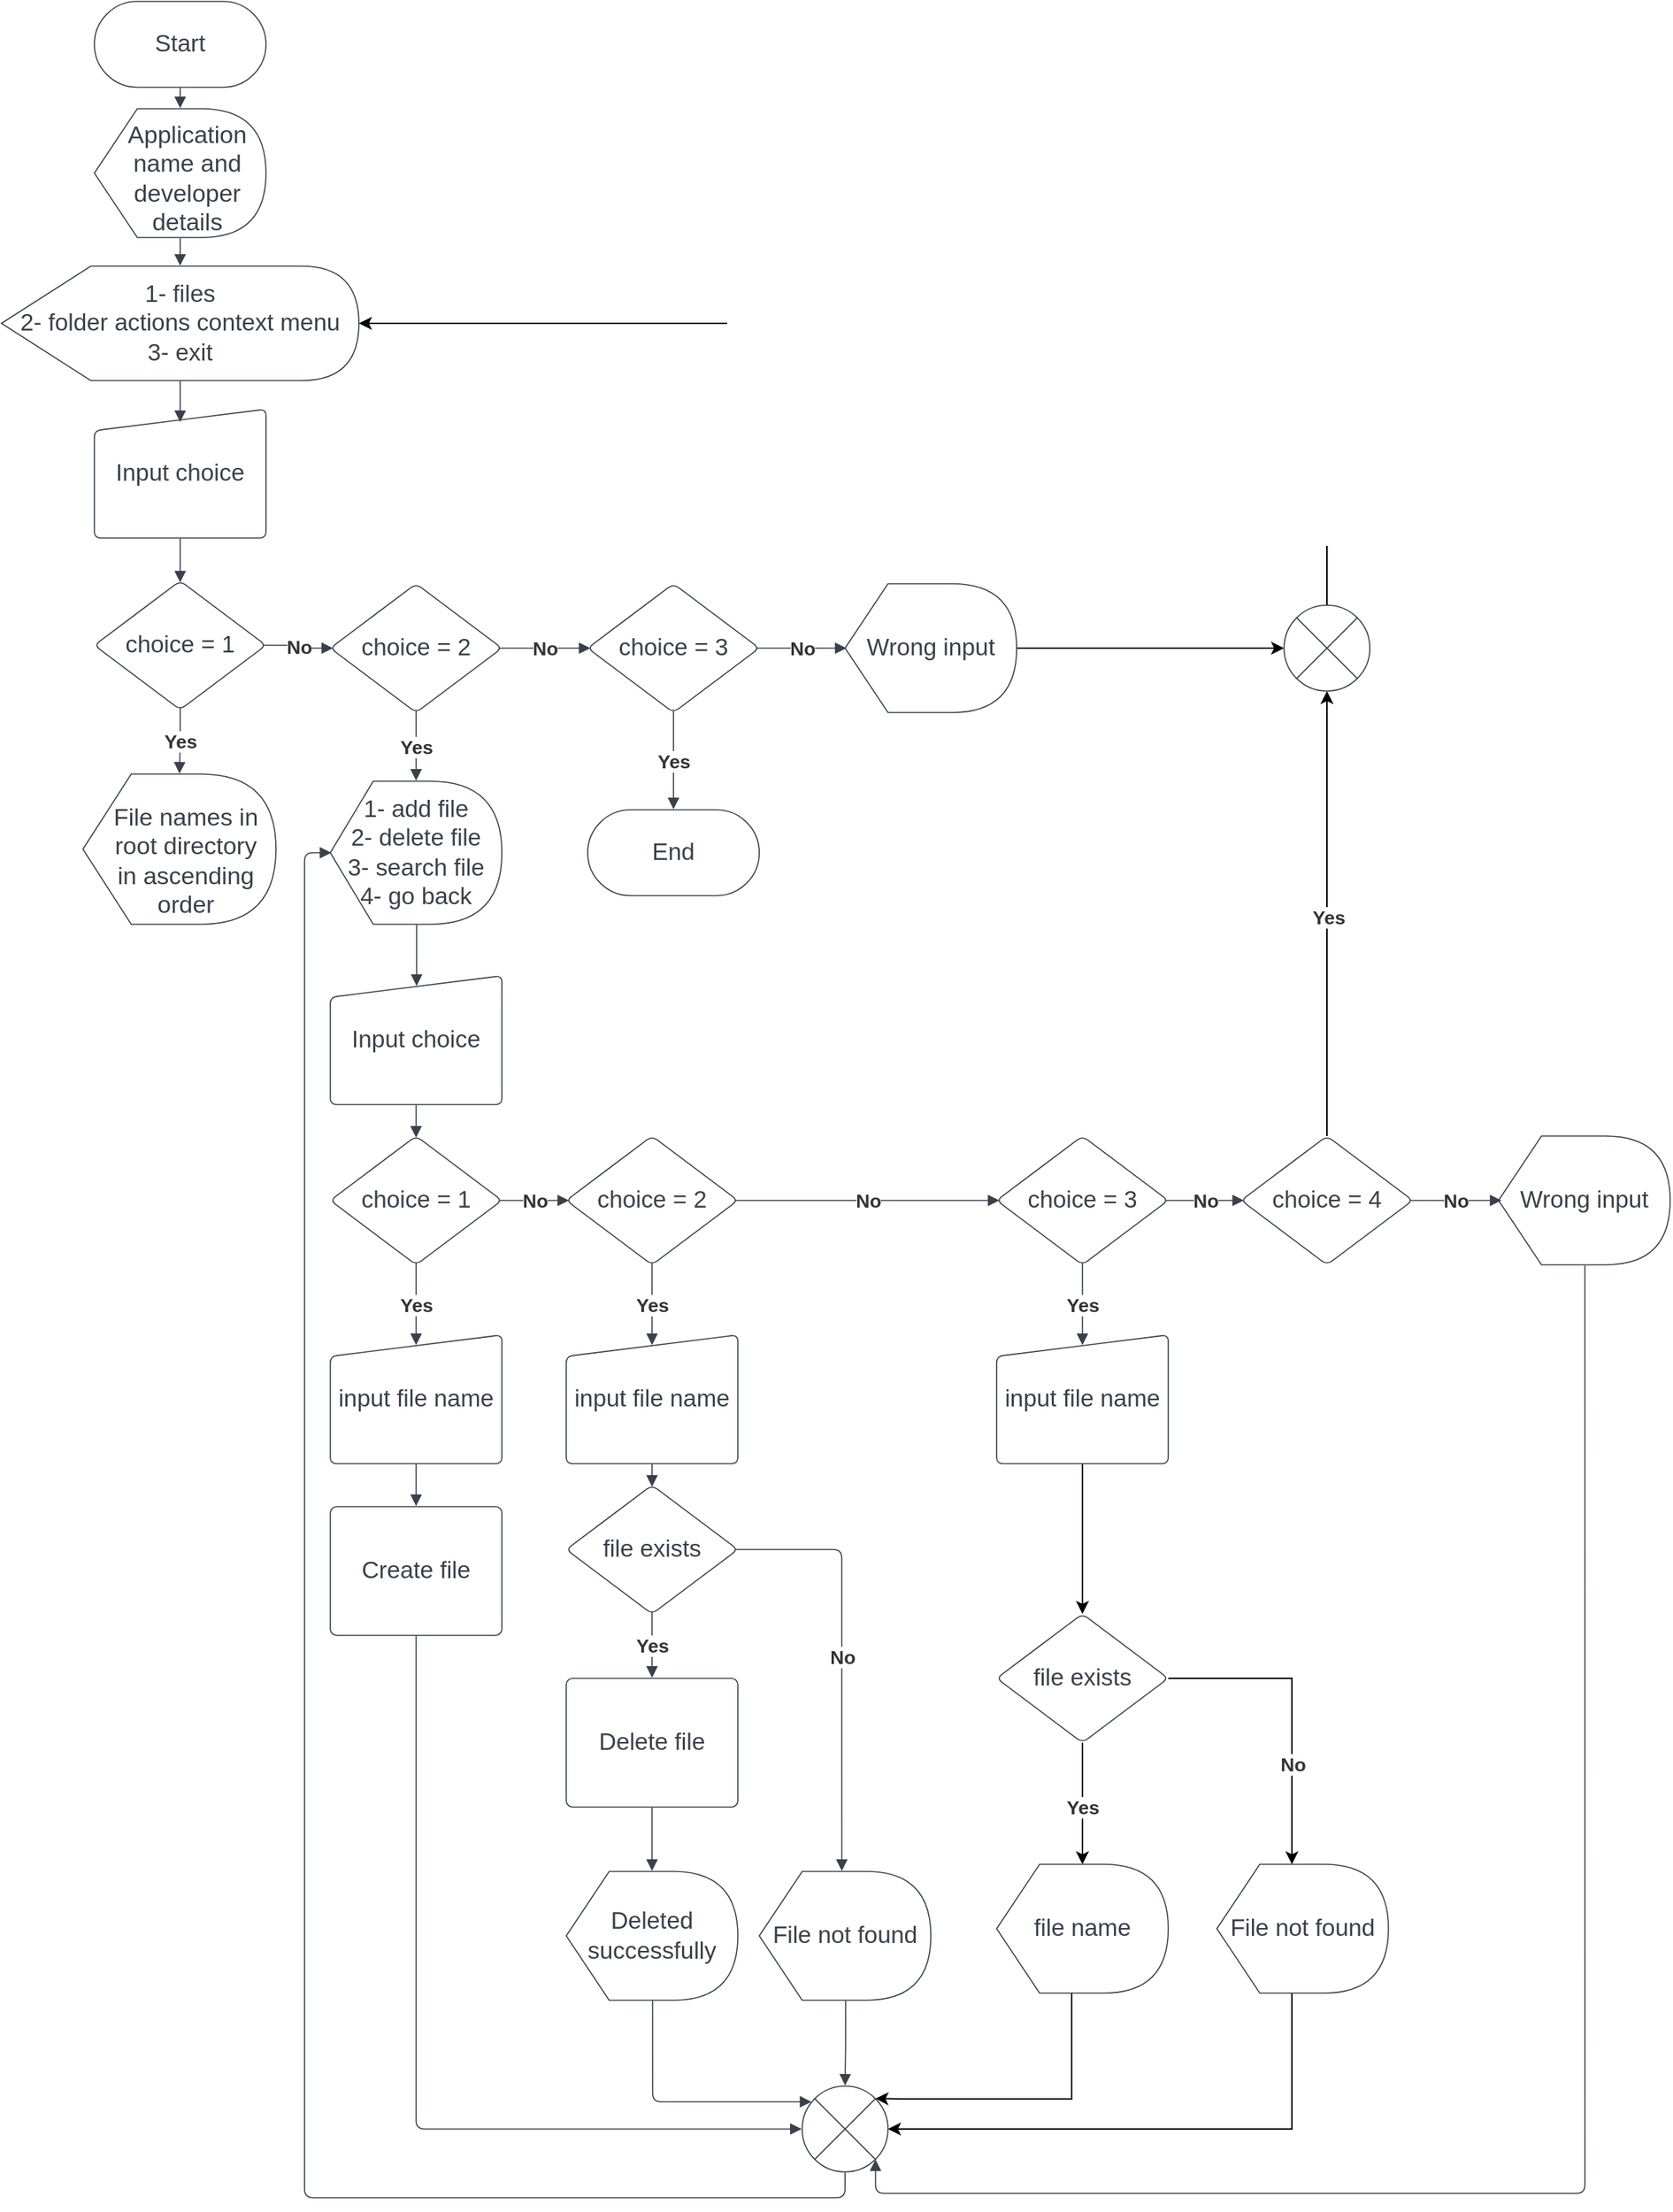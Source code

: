 <mxfile version="20.2.8" type="device"><diagram id="a5J6G2hDQhEWeeFcLQae" name="Page-1"><mxGraphModel dx="2850" dy="1565" grid="1" gridSize="10" guides="1" tooltips="1" connect="1" arrows="1" fold="1" page="1" pageScale="1" pageWidth="850" pageHeight="1100" math="0" shadow="0"><root><mxCell id="0"/><mxCell id="1" parent="0"/><UserObject label="Start" lucidchartObjectId="Ur9~xqKadZyn" id="9kO8aAVppZPVRUXA3Iu1-1"><mxCell style="html=1;overflow=block;blockSpacing=1;whiteSpace=wrap;rounded=1;arcSize=50;fontSize=16.7;fontColor=#3a414a;spacing=3.8;strokeColor=#3a414a;strokeOpacity=100;strokeWidth=0.8;" vertex="1" parent="1"><mxGeometry x="325" y="80" width="120" height="60" as="geometry"/></mxCell></UserObject><UserObject label="1- files&lt;br&gt;2- folder actions context menu&lt;br&gt;3- exit" lucidchartObjectId="us9~HDsR~Vy_" id="9kO8aAVppZPVRUXA3Iu1-2"><mxCell style="html=1;overflow=block;blockSpacing=1;whiteSpace=wrap;shape=display;fontSize=16.7;fontColor=#3a414a;spacing=3.8;strokeColor=#3a414a;strokeOpacity=100;rounded=1;absoluteArcSize=1;arcSize=9;strokeWidth=0.8;" vertex="1" parent="1"><mxGeometry x="260" y="265" width="250" height="80" as="geometry"/></mxCell></UserObject><UserObject label="Input choice" lucidchartObjectId="Ts9~PTE~uanZ" id="9kO8aAVppZPVRUXA3Iu1-3"><mxCell style="html=1;overflow=block;blockSpacing=1;whiteSpace=wrap;shape=manualInput;size=15;fontSize=16.7;fontColor=#3a414a;spacing=3.8;strokeColor=#3a414a;strokeOpacity=100;rounded=1;absoluteArcSize=1;arcSize=9;strokeWidth=0.8;" vertex="1" parent="1"><mxGeometry x="325" y="365" width="120" height="90" as="geometry"/></mxCell></UserObject><UserObject label="choice = 1" lucidchartObjectId="7s9~VBky.OSs" id="9kO8aAVppZPVRUXA3Iu1-4"><mxCell style="html=1;overflow=block;blockSpacing=1;whiteSpace=wrap;rhombus;fontSize=16.7;fontColor=#3a414a;spacing=3.8;strokeColor=#3a414a;strokeOpacity=100;rounded=1;absoluteArcSize=1;arcSize=9;strokeWidth=0.8;" vertex="1" parent="1"><mxGeometry x="325" y="485" width="120" height="90" as="geometry"/></mxCell></UserObject><UserObject label="choice = 2" lucidchartObjectId="Rt9~cNPkWchL" id="9kO8aAVppZPVRUXA3Iu1-5"><mxCell style="html=1;overflow=block;blockSpacing=1;whiteSpace=wrap;rhombus;fontSize=16.7;fontColor=#3a414a;spacing=3.8;strokeColor=#3a414a;strokeOpacity=100;rounded=1;absoluteArcSize=1;arcSize=9;strokeWidth=0.8;" vertex="1" parent="1"><mxGeometry x="490" y="487" width="120" height="90" as="geometry"/></mxCell></UserObject><UserObject label="choice = 2" lucidchartObjectId="St9~d6a16lSp" id="9kO8aAVppZPVRUXA3Iu1-6"><mxCell style="html=1;overflow=block;blockSpacing=1;whiteSpace=wrap;rhombus;fontSize=16.7;fontColor=#3a414a;spacing=3.8;strokeColor=#3a414a;strokeOpacity=100;rounded=1;absoluteArcSize=1;arcSize=9;strokeWidth=0.8;" vertex="1" parent="1"><mxGeometry x="655" y="873" width="120" height="90" as="geometry"/></mxCell></UserObject><UserObject label="choice = 3" lucidchartObjectId="St9~FiVoisHw" id="9kO8aAVppZPVRUXA3Iu1-7"><mxCell style="html=1;overflow=block;blockSpacing=1;whiteSpace=wrap;rhombus;fontSize=16.7;fontColor=#3a414a;spacing=3.8;strokeColor=#3a414a;strokeOpacity=100;rounded=1;absoluteArcSize=1;arcSize=9;strokeWidth=0.8;" vertex="1" parent="1"><mxGeometry x="956" y="873" width="120" height="90" as="geometry"/></mxCell></UserObject><UserObject label="choice = 1" lucidchartObjectId="Wt9~9iCeoFSg" id="9kO8aAVppZPVRUXA3Iu1-8"><mxCell style="html=1;overflow=block;blockSpacing=1;whiteSpace=wrap;rhombus;fontSize=16.7;fontColor=#3a414a;spacing=3.8;strokeColor=#3a414a;strokeOpacity=100;rounded=1;absoluteArcSize=1;arcSize=9;strokeWidth=0.8;" vertex="1" parent="1"><mxGeometry x="490" y="873" width="120" height="90" as="geometry"/></mxCell></UserObject><UserObject label="choice = 3" lucidchartObjectId="Wt9~MEUUmeup" id="9kO8aAVppZPVRUXA3Iu1-9"><mxCell style="html=1;overflow=block;blockSpacing=1;whiteSpace=wrap;rhombus;fontSize=16.7;fontColor=#3a414a;spacing=3.8;strokeColor=#3a414a;strokeOpacity=100;rounded=1;absoluteArcSize=1;arcSize=9;strokeWidth=0.8;" vertex="1" parent="1"><mxGeometry x="670" y="487" width="120" height="90" as="geometry"/></mxCell></UserObject><UserObject label="Create file" lucidchartObjectId="_y9~ZetFfyvM" id="9kO8aAVppZPVRUXA3Iu1-12"><mxCell style="html=1;overflow=block;blockSpacing=1;whiteSpace=wrap;fontSize=16.7;fontColor=#3a414a;spacing=9;strokeColor=#3a414a;strokeOpacity=100;rounded=1;absoluteArcSize=1;arcSize=9;strokeWidth=0.8;" vertex="1" parent="1"><mxGeometry x="490" y="1132" width="120" height="90" as="geometry"/></mxCell></UserObject><UserObject label="input file name" lucidchartObjectId="rz9~dJRhTxCL" id="9kO8aAVppZPVRUXA3Iu1-13"><mxCell style="html=1;overflow=block;blockSpacing=1;whiteSpace=wrap;shape=manualInput;size=15;fontSize=16.7;fontColor=#3a414a;spacing=3.8;strokeColor=#3a414a;strokeOpacity=100;rounded=1;absoluteArcSize=1;arcSize=9;strokeWidth=0.8;" vertex="1" parent="1"><mxGeometry x="490" y="1012" width="120" height="90" as="geometry"/></mxCell></UserObject><UserObject label="Delete file" lucidchartObjectId="Aj-~40WwUQQ-" id="9kO8aAVppZPVRUXA3Iu1-14"><mxCell style="html=1;overflow=block;blockSpacing=1;whiteSpace=wrap;fontSize=16.7;fontColor=#3a414a;spacing=9;strokeColor=#3a414a;strokeOpacity=100;rounded=1;absoluteArcSize=1;arcSize=9;strokeWidth=0.8;" vertex="1" parent="1"><mxGeometry x="655" y="1252" width="120" height="90" as="geometry"/></mxCell></UserObject><UserObject label="input file name" lucidchartObjectId="Aj-~7GgA0vYK" id="9kO8aAVppZPVRUXA3Iu1-15"><mxCell style="html=1;overflow=block;blockSpacing=1;whiteSpace=wrap;shape=manualInput;size=15;fontSize=16.7;fontColor=#3a414a;spacing=3.8;strokeColor=#3a414a;strokeOpacity=100;rounded=1;absoluteArcSize=1;arcSize=9;strokeWidth=0.8;" vertex="1" parent="1"><mxGeometry x="655" y="1012" width="120" height="90" as="geometry"/></mxCell></UserObject><UserObject label="file exists" lucidchartObjectId="Ij-~tsddqGzq" id="9kO8aAVppZPVRUXA3Iu1-16"><mxCell style="html=1;overflow=block;blockSpacing=1;whiteSpace=wrap;rhombus;fontSize=16.7;fontColor=#3a414a;spacing=3.8;strokeColor=#3a414a;strokeOpacity=100;rounded=1;absoluteArcSize=1;arcSize=9;strokeWidth=0.8;" vertex="1" parent="1"><mxGeometry x="655" y="1117" width="120" height="90" as="geometry"/></mxCell></UserObject><UserObject label="File not found" lucidchartObjectId="zm-~2x64jDxb" id="9kO8aAVppZPVRUXA3Iu1-17"><mxCell style="html=1;overflow=block;blockSpacing=1;whiteSpace=wrap;shape=display;fontSize=16.7;fontColor=#3a414a;spacing=3.8;strokeColor=#3a414a;strokeOpacity=100;rounded=1;absoluteArcSize=1;arcSize=9;strokeWidth=0.8;" vertex="1" parent="1"><mxGeometry x="790" y="1387" width="120" height="90" as="geometry"/></mxCell></UserObject><UserObject label="Deleted successfully" lucidchartObjectId="5m-~4E.yYsFm" id="9kO8aAVppZPVRUXA3Iu1-18"><mxCell style="html=1;overflow=block;blockSpacing=1;whiteSpace=wrap;shape=display;fontSize=16.7;fontColor=#3a414a;spacing=3.8;strokeColor=#3a414a;strokeOpacity=100;rounded=1;absoluteArcSize=1;arcSize=9;strokeWidth=0.8;" vertex="1" parent="1"><mxGeometry x="655" y="1387" width="120" height="90" as="geometry"/></mxCell></UserObject><UserObject label="" lucidchartObjectId="sn-~X1mgvMKv" id="9kO8aAVppZPVRUXA3Iu1-19"><mxCell style="html=1;jettySize=18;whiteSpace=wrap;fontSize=13.3;fontColor=#333333;fontStyle=1;strokeColor=#3a414a;strokeOpacity=100;strokeWidth=0.8;rounded=1;arcSize=12;edgeStyle=orthogonalEdgeStyle;startArrow=none;endArrow=block;endFill=1;exitX=0.5;exitY=0.988;exitPerimeter=0;entryX=0.5;entryY=-0.004;entryPerimeter=0;" edge="1" parent="1" source="9kO8aAVppZPVRUXA3Iu1-16" target="9kO8aAVppZPVRUXA3Iu1-14"><mxGeometry width="100" height="100" relative="1" as="geometry"><Array as="points"/></mxGeometry></mxCell></UserObject><mxCell id="9kO8aAVppZPVRUXA3Iu1-20" value="Yes" style="text;html=1;resizable=0;labelBackgroundColor=default;align=center;verticalAlign=middle;fontStyle=1;fontColor=#333333;fontSize=13.3;" vertex="1" parent="9kO8aAVppZPVRUXA3Iu1-19"><mxGeometry relative="1" as="geometry"/></mxCell><UserObject label="" lucidchartObjectId="un-~Ya09xGwM" id="9kO8aAVppZPVRUXA3Iu1-21"><mxCell style="html=1;jettySize=18;whiteSpace=wrap;fontSize=13.3;fontColor=#333333;fontStyle=1;strokeColor=#3a414a;strokeOpacity=100;strokeWidth=0.8;rounded=1;arcSize=12;edgeStyle=orthogonalEdgeStyle;startArrow=none;endArrow=block;endFill=1;exitX=0.984;exitY=0.5;exitPerimeter=0;entryX=0.481;entryY=-0.004;entryPerimeter=0;" edge="1" parent="1" source="9kO8aAVppZPVRUXA3Iu1-16" target="9kO8aAVppZPVRUXA3Iu1-17"><mxGeometry width="100" height="100" relative="1" as="geometry"><Array as="points"/></mxGeometry></mxCell></UserObject><mxCell id="9kO8aAVppZPVRUXA3Iu1-22" value="No" style="text;html=1;resizable=0;labelBackgroundColor=default;align=center;verticalAlign=middle;fontStyle=1;fontColor=#333333;fontSize=13.3;" vertex="1" parent="9kO8aAVppZPVRUXA3Iu1-21"><mxGeometry relative="1" as="geometry"/></mxCell><UserObject label="" lucidchartObjectId="An-~x.OGExLF" id="9kO8aAVppZPVRUXA3Iu1-23"><mxCell style="html=1;jettySize=18;whiteSpace=wrap;fontSize=13;strokeColor=#3a414a;strokeOpacity=100;strokeWidth=0.8;rounded=1;arcSize=12;edgeStyle=orthogonalEdgeStyle;startArrow=none;endArrow=block;endFill=1;exitX=0.5;exitY=1.004;exitPerimeter=0;entryX=0.5;entryY=-0.004;entryPerimeter=0;" edge="1" parent="1" source="9kO8aAVppZPVRUXA3Iu1-14" target="9kO8aAVppZPVRUXA3Iu1-18"><mxGeometry width="100" height="100" relative="1" as="geometry"><Array as="points"/></mxGeometry></mxCell></UserObject><UserObject label="" lucidchartObjectId="En-~Z14Mx7oq" id="9kO8aAVppZPVRUXA3Iu1-24"><mxCell style="html=1;jettySize=18;whiteSpace=wrap;fontSize=13;strokeColor=#3a414a;strokeOpacity=100;strokeWidth=0.8;rounded=1;arcSize=12;edgeStyle=orthogonalEdgeStyle;startArrow=none;endArrow=block;endFill=1;exitX=0.5;exitY=1.004;exitPerimeter=0;entryX=0.5;entryY=0.012;entryPerimeter=0;" edge="1" parent="1" source="9kO8aAVppZPVRUXA3Iu1-15" target="9kO8aAVppZPVRUXA3Iu1-16"><mxGeometry width="100" height="100" relative="1" as="geometry"><Array as="points"/></mxGeometry></mxCell></UserObject><UserObject label="" lucidchartObjectId="Gn-~qKAZ_KNW" id="9kO8aAVppZPVRUXA3Iu1-25"><mxCell style="html=1;jettySize=18;whiteSpace=wrap;fontSize=13.3;fontColor=#333333;fontStyle=1;strokeColor=#3a414a;strokeOpacity=100;strokeWidth=0.8;rounded=1;arcSize=12;edgeStyle=orthogonalEdgeStyle;startArrow=none;endArrow=block;endFill=1;exitX=0.5;exitY=0.988;exitPerimeter=0;entryX=0.5;entryY=0.079;entryPerimeter=0;" edge="1" parent="1" source="9kO8aAVppZPVRUXA3Iu1-6" target="9kO8aAVppZPVRUXA3Iu1-15"><mxGeometry width="100" height="100" relative="1" as="geometry"><Array as="points"/></mxGeometry></mxCell></UserObject><mxCell id="9kO8aAVppZPVRUXA3Iu1-26" value="Yes" style="text;html=1;resizable=0;labelBackgroundColor=default;align=center;verticalAlign=middle;fontStyle=1;fontColor=#333333;fontSize=13.3;" vertex="1" parent="9kO8aAVppZPVRUXA3Iu1-25"><mxGeometry relative="1" as="geometry"/></mxCell><UserObject label="" lucidchartObjectId="bo-~.z762uBl" id="9kO8aAVppZPVRUXA3Iu1-27"><mxCell style="html=1;jettySize=18;whiteSpace=wrap;fontSize=13;strokeColor=#3a414a;strokeOpacity=100;strokeWidth=0.8;rounded=1;arcSize=12;edgeStyle=orthogonalEdgeStyle;startArrow=none;endArrow=block;endFill=1;exitX=0.5;exitY=1.004;exitPerimeter=0;entryX=0.5;entryY=-0.004;entryPerimeter=0;" edge="1" parent="1" source="9kO8aAVppZPVRUXA3Iu1-13" target="9kO8aAVppZPVRUXA3Iu1-12"><mxGeometry width="100" height="100" relative="1" as="geometry"><Array as="points"/></mxGeometry></mxCell></UserObject><UserObject label="" lucidchartObjectId="ro-~gHEy5v.v" id="9kO8aAVppZPVRUXA3Iu1-28"><mxCell style="html=1;jettySize=18;whiteSpace=wrap;fontSize=13.3;fontColor=#333333;fontStyle=1;strokeColor=#3a414a;strokeOpacity=100;strokeWidth=0.8;rounded=1;arcSize=12;edgeStyle=orthogonalEdgeStyle;startArrow=none;endArrow=block;endFill=1;exitX=0.5;exitY=0.988;exitPerimeter=0;entryX=0.5;entryY=-0.003;entryPerimeter=0;" edge="1" parent="1" source="9kO8aAVppZPVRUXA3Iu1-4" target="9kO8aAVppZPVRUXA3Iu1-11"><mxGeometry width="100" height="100" relative="1" as="geometry"><Array as="points"/></mxGeometry></mxCell></UserObject><mxCell id="9kO8aAVppZPVRUXA3Iu1-29" value="Yes" style="text;html=1;resizable=0;labelBackgroundColor=default;align=center;verticalAlign=middle;fontStyle=1;fontColor=#333333;fontSize=13.3;" vertex="1" parent="9kO8aAVppZPVRUXA3Iu1-28"><mxGeometry relative="1" as="geometry"/></mxCell><UserObject label="" lucidchartObjectId="vo-~U1S6oFeL" id="9kO8aAVppZPVRUXA3Iu1-30"><mxCell style="html=1;jettySize=18;whiteSpace=wrap;fontSize=13.3;fontColor=#333333;fontStyle=1;strokeColor=#3a414a;strokeOpacity=100;strokeWidth=0.8;rounded=1;arcSize=12;edgeStyle=orthogonalEdgeStyle;startArrow=none;endArrow=block;endFill=1;exitX=0.984;exitY=0.5;exitPerimeter=0;entryX=0.016;entryY=0.5;entryPerimeter=0;" edge="1" parent="1" source="9kO8aAVppZPVRUXA3Iu1-4" target="9kO8aAVppZPVRUXA3Iu1-5"><mxGeometry width="100" height="100" relative="1" as="geometry"><Array as="points"/></mxGeometry></mxCell></UserObject><mxCell id="9kO8aAVppZPVRUXA3Iu1-31" value="No" style="text;html=1;resizable=0;labelBackgroundColor=default;align=center;verticalAlign=middle;fontStyle=1;fontColor=#333333;fontSize=13.3;" vertex="1" parent="9kO8aAVppZPVRUXA3Iu1-30"><mxGeometry relative="1" as="geometry"/></mxCell><UserObject label="1- add file&lt;br&gt;2- delete file&lt;br&gt;3- search file&lt;br&gt;4- go back" lucidchartObjectId="lnlaMU.MdlVS" id="9kO8aAVppZPVRUXA3Iu1-32"><mxCell style="html=1;overflow=block;blockSpacing=1;whiteSpace=wrap;shape=display;fontSize=16.7;fontColor=#3a414a;spacing=3.8;strokeColor=#3a414a;strokeOpacity=100;rounded=1;absoluteArcSize=1;arcSize=9;strokeWidth=0.8;" vertex="1" parent="1"><mxGeometry x="490" y="625" width="120" height="100" as="geometry"/></mxCell></UserObject><UserObject label="" lucidchartObjectId="OnlayNKNQvQ7" id="9kO8aAVppZPVRUXA3Iu1-33"><mxCell style="html=1;jettySize=18;whiteSpace=wrap;fontSize=13.3;fontColor=#333333;fontStyle=1;strokeColor=#3a414a;strokeOpacity=100;strokeWidth=0.8;rounded=1;arcSize=12;edgeStyle=orthogonalEdgeStyle;startArrow=none;endArrow=block;endFill=1;exitX=0.5;exitY=0.988;exitPerimeter=0;entryX=0.5;entryY=-0.004;entryPerimeter=0;" edge="1" parent="1" source="9kO8aAVppZPVRUXA3Iu1-5" target="9kO8aAVppZPVRUXA3Iu1-32"><mxGeometry width="100" height="100" relative="1" as="geometry"><Array as="points"/></mxGeometry></mxCell></UserObject><mxCell id="9kO8aAVppZPVRUXA3Iu1-34" value="Yes" style="text;html=1;resizable=0;labelBackgroundColor=default;align=center;verticalAlign=middle;fontStyle=1;fontColor=#333333;fontSize=13.3;" vertex="1" parent="9kO8aAVppZPVRUXA3Iu1-33"><mxGeometry relative="1" as="geometry"/></mxCell><UserObject label="Input choice" lucidchartObjectId="YnlaFu~OtKpQ" id="9kO8aAVppZPVRUXA3Iu1-35"><mxCell style="html=1;overflow=block;blockSpacing=1;whiteSpace=wrap;shape=manualInput;size=15;fontSize=16.7;fontColor=#3a414a;spacing=3.8;strokeColor=#3a414a;strokeOpacity=100;rounded=1;absoluteArcSize=1;arcSize=9;strokeWidth=0.8;" vertex="1" parent="1"><mxGeometry x="490" y="761" width="120" height="90" as="geometry"/></mxCell></UserObject><UserObject label="" lucidchartObjectId="4nla2nRFDbXL" id="9kO8aAVppZPVRUXA3Iu1-36"><mxCell style="html=1;jettySize=18;whiteSpace=wrap;fontSize=13;strokeColor=#3a414a;strokeOpacity=100;strokeWidth=0.8;rounded=1;arcSize=12;edgeStyle=orthogonalEdgeStyle;startArrow=none;endArrow=block;endFill=1;exitX=0.503;exitY=1.004;exitPerimeter=0;entryX=0.503;entryY=0.079;entryPerimeter=0;" edge="1" parent="1" source="9kO8aAVppZPVRUXA3Iu1-32" target="9kO8aAVppZPVRUXA3Iu1-35"><mxGeometry width="100" height="100" relative="1" as="geometry"><Array as="points"/></mxGeometry></mxCell></UserObject><UserObject label="" lucidchartObjectId="HplaChdYkD3U" id="9kO8aAVppZPVRUXA3Iu1-37"><mxCell style="html=1;jettySize=18;whiteSpace=wrap;fontSize=13.3;fontColor=#333333;fontStyle=1;strokeColor=#3a414a;strokeOpacity=100;strokeWidth=0.8;rounded=1;arcSize=12;edgeStyle=orthogonalEdgeStyle;startArrow=none;endArrow=block;endFill=1;exitX=0.984;exitY=0.5;exitPerimeter=0;entryX=0.016;entryY=0.5;entryPerimeter=0;" edge="1" parent="1" source="9kO8aAVppZPVRUXA3Iu1-5" target="9kO8aAVppZPVRUXA3Iu1-9"><mxGeometry width="100" height="100" relative="1" as="geometry"><Array as="points"/></mxGeometry></mxCell></UserObject><mxCell id="9kO8aAVppZPVRUXA3Iu1-38" value="No" style="text;html=1;resizable=0;labelBackgroundColor=default;align=center;verticalAlign=middle;fontStyle=1;fontColor=#333333;fontSize=13.3;" vertex="1" parent="9kO8aAVppZPVRUXA3Iu1-37"><mxGeometry relative="1" as="geometry"/></mxCell><mxCell id="9kO8aAVppZPVRUXA3Iu1-98" style="edgeStyle=orthogonalEdgeStyle;rounded=0;orthogonalLoop=1;jettySize=auto;html=1;entryX=0;entryY=0.5;entryDx=0;entryDy=0;entryPerimeter=0;fontSize=17;" edge="1" parent="1" source="9kO8aAVppZPVRUXA3Iu1-39" target="9kO8aAVppZPVRUXA3Iu1-97"><mxGeometry relative="1" as="geometry"/></mxCell><UserObject label="Wrong input" lucidchartObjectId="Lplae6imCIG0" id="9kO8aAVppZPVRUXA3Iu1-39"><mxCell style="html=1;overflow=block;blockSpacing=1;whiteSpace=wrap;shape=display;fontSize=16.7;fontColor=#3a414a;spacing=3.8;strokeColor=#3a414a;strokeOpacity=100;rounded=1;absoluteArcSize=1;arcSize=9;strokeWidth=0.8;" vertex="1" parent="1"><mxGeometry x="850" y="487" width="120" height="90" as="geometry"/></mxCell></UserObject><UserObject label="End" lucidchartObjectId="6pla.mqjVvg4" id="9kO8aAVppZPVRUXA3Iu1-40"><mxCell style="html=1;overflow=block;blockSpacing=1;whiteSpace=wrap;rounded=1;arcSize=50;fontSize=16.7;fontColor=#3a414a;spacing=3.8;strokeColor=#3a414a;strokeOpacity=100;strokeWidth=0.8;" vertex="1" parent="1"><mxGeometry x="670" y="645" width="120" height="60" as="geometry"/></mxCell></UserObject><UserObject label="" lucidchartObjectId="dqla4d34ludt" id="9kO8aAVppZPVRUXA3Iu1-41"><mxCell style="html=1;jettySize=18;whiteSpace=wrap;fontSize=13.3;fontColor=#333333;fontStyle=1;strokeColor=#3a414a;strokeOpacity=100;strokeWidth=0.8;rounded=1;arcSize=12;edgeStyle=orthogonalEdgeStyle;startArrow=none;endArrow=block;endFill=1;exitX=0.5;exitY=0.988;exitPerimeter=0;entryX=0.5;entryY=-0.006;entryPerimeter=0;" edge="1" parent="1" source="9kO8aAVppZPVRUXA3Iu1-9" target="9kO8aAVppZPVRUXA3Iu1-40"><mxGeometry width="100" height="100" relative="1" as="geometry"><Array as="points"/></mxGeometry></mxCell></UserObject><mxCell id="9kO8aAVppZPVRUXA3Iu1-42" value="Yes" style="text;html=1;resizable=0;labelBackgroundColor=default;align=center;verticalAlign=middle;fontStyle=1;fontColor=#333333;fontSize=13.3;" vertex="1" parent="9kO8aAVppZPVRUXA3Iu1-41"><mxGeometry relative="1" as="geometry"/></mxCell><UserObject label="" lucidchartObjectId="Iqlad7Nz6dk~" id="9kO8aAVppZPVRUXA3Iu1-43"><mxCell style="html=1;jettySize=18;whiteSpace=wrap;fontSize=13.3;fontColor=#333333;fontStyle=1;strokeColor=#3a414a;strokeOpacity=100;strokeWidth=0.8;rounded=1;arcSize=12;edgeStyle=orthogonalEdgeStyle;startArrow=none;endArrow=block;endFill=1;exitX=0.984;exitY=0.5;exitPerimeter=0;" edge="1" parent="1" source="9kO8aAVppZPVRUXA3Iu1-9"><mxGeometry width="100" height="100" relative="1" as="geometry"><Array as="points"/><mxPoint x="851" y="532" as="targetPoint"/></mxGeometry></mxCell></UserObject><mxCell id="9kO8aAVppZPVRUXA3Iu1-44" value="No" style="text;html=1;resizable=0;labelBackgroundColor=default;align=center;verticalAlign=middle;fontStyle=1;fontColor=#333333;fontSize=13.3;" vertex="1" parent="9kO8aAVppZPVRUXA3Iu1-43"><mxGeometry relative="1" as="geometry"/></mxCell><UserObject label="" lucidchartObjectId="hslaty.U~gkz" id="9kO8aAVppZPVRUXA3Iu1-46"><mxCell style="html=1;jettySize=18;whiteSpace=wrap;fontSize=13;strokeColor=#3a414a;strokeOpacity=100;strokeWidth=0.8;rounded=1;arcSize=12;edgeStyle=orthogonalEdgeStyle;startArrow=none;endArrow=block;endFill=1;exitX=0.5;exitY=1.004;exitPerimeter=0;entryX=0.5;entryY=0.1;entryPerimeter=0;" edge="1" parent="1" source="9kO8aAVppZPVRUXA3Iu1-2" target="9kO8aAVppZPVRUXA3Iu1-3"><mxGeometry width="100" height="100" relative="1" as="geometry"><Array as="points"/></mxGeometry></mxCell></UserObject><UserObject label="" lucidchartObjectId="jslaMb4T38D7" id="9kO8aAVppZPVRUXA3Iu1-47"><mxCell style="html=1;jettySize=18;whiteSpace=wrap;fontSize=13;strokeColor=#3a414a;strokeOpacity=100;strokeWidth=0.8;rounded=1;arcSize=12;edgeStyle=orthogonalEdgeStyle;startArrow=none;endArrow=block;endFill=1;exitX=0.5;exitY=1.004;exitPerimeter=0;entryX=0.5;entryY=-0.004;entryPerimeter=0;" edge="1" parent="1" source="9kO8aAVppZPVRUXA3Iu1-10" target="9kO8aAVppZPVRUXA3Iu1-2"><mxGeometry width="100" height="100" relative="1" as="geometry"><Array as="points"/></mxGeometry></mxCell></UserObject><UserObject label="" lucidchartObjectId="mslabfD1udIr" id="9kO8aAVppZPVRUXA3Iu1-48"><mxCell style="html=1;jettySize=18;whiteSpace=wrap;fontSize=13;strokeColor=#3a414a;strokeOpacity=100;strokeWidth=0.8;rounded=1;arcSize=12;edgeStyle=orthogonalEdgeStyle;startArrow=none;endArrow=block;endFill=1;exitX=0.5;exitY=1.006;exitPerimeter=0;entryX=0.5;entryY=-0.004;entryPerimeter=0;" edge="1" parent="1" source="9kO8aAVppZPVRUXA3Iu1-1" target="9kO8aAVppZPVRUXA3Iu1-10"><mxGeometry width="100" height="100" relative="1" as="geometry"><Array as="points"/></mxGeometry></mxCell></UserObject><UserObject label="" lucidchartObjectId="VtlaYIyvVIrO" id="9kO8aAVppZPVRUXA3Iu1-49"><mxCell style="html=1;jettySize=18;whiteSpace=wrap;fontSize=13;strokeColor=#3a414a;strokeOpacity=100;strokeWidth=0.8;rounded=1;arcSize=12;edgeStyle=orthogonalEdgeStyle;startArrow=none;endArrow=block;endFill=1;exitX=0.5;exitY=1.004;exitPerimeter=0;entryX=0.5;entryY=0.012;entryPerimeter=0;" edge="1" parent="1" source="9kO8aAVppZPVRUXA3Iu1-3" target="9kO8aAVppZPVRUXA3Iu1-4"><mxGeometry width="100" height="100" relative="1" as="geometry"><Array as="points"/></mxGeometry></mxCell></UserObject><UserObject label="" lucidchartObjectId="xulagdCax5mF" id="9kO8aAVppZPVRUXA3Iu1-50"><mxCell style="html=1;jettySize=18;whiteSpace=wrap;fontSize=13.3;fontColor=#333333;fontStyle=1;strokeColor=#3a414a;strokeOpacity=100;strokeWidth=0.8;rounded=1;arcSize=12;edgeStyle=orthogonalEdgeStyle;startArrow=none;endArrow=block;endFill=1;exitX=0.5;exitY=0.988;exitPerimeter=0;entryX=0.5;entryY=0.079;entryPerimeter=0;" edge="1" parent="1" source="9kO8aAVppZPVRUXA3Iu1-8" target="9kO8aAVppZPVRUXA3Iu1-13"><mxGeometry width="100" height="100" relative="1" as="geometry"><Array as="points"/></mxGeometry></mxCell></UserObject><mxCell id="9kO8aAVppZPVRUXA3Iu1-51" value="Yes" style="text;html=1;resizable=0;labelBackgroundColor=default;align=center;verticalAlign=middle;fontStyle=1;fontColor=#333333;fontSize=13.3;" vertex="1" parent="9kO8aAVppZPVRUXA3Iu1-50"><mxGeometry relative="1" as="geometry"/></mxCell><UserObject label="" lucidchartObjectId="Aulas4~O.d.D" id="9kO8aAVppZPVRUXA3Iu1-52"><mxCell style="html=1;jettySize=18;whiteSpace=wrap;fontSize=13.3;fontColor=#333333;fontStyle=1;strokeColor=#3a414a;strokeOpacity=100;strokeWidth=0.8;rounded=1;arcSize=12;edgeStyle=orthogonalEdgeStyle;startArrow=none;endArrow=block;endFill=1;exitX=0.984;exitY=0.5;exitPerimeter=0;entryX=0.016;entryY=0.5;entryPerimeter=0;" edge="1" parent="1" source="9kO8aAVppZPVRUXA3Iu1-8" target="9kO8aAVppZPVRUXA3Iu1-6"><mxGeometry width="100" height="100" relative="1" as="geometry"><Array as="points"/></mxGeometry></mxCell></UserObject><mxCell id="9kO8aAVppZPVRUXA3Iu1-53" value="No" style="text;html=1;resizable=0;labelBackgroundColor=default;align=center;verticalAlign=middle;fontStyle=1;fontColor=#333333;fontSize=13.3;" vertex="1" parent="9kO8aAVppZPVRUXA3Iu1-52"><mxGeometry relative="1" as="geometry"/></mxCell><UserObject label="" lucidchartObjectId="Eula-B6V8Yp9" id="9kO8aAVppZPVRUXA3Iu1-54"><mxCell style="html=1;jettySize=18;whiteSpace=wrap;fontSize=13.3;fontColor=#333333;fontStyle=1;strokeColor=#3a414a;strokeOpacity=100;strokeWidth=0.8;rounded=1;arcSize=12;edgeStyle=orthogonalEdgeStyle;startArrow=none;endArrow=block;endFill=1;exitX=0.984;exitY=0.5;exitPerimeter=0;entryX=0.016;entryY=0.5;entryPerimeter=0;" edge="1" parent="1" source="9kO8aAVppZPVRUXA3Iu1-6" target="9kO8aAVppZPVRUXA3Iu1-7"><mxGeometry width="100" height="100" relative="1" as="geometry"><Array as="points"/></mxGeometry></mxCell></UserObject><mxCell id="9kO8aAVppZPVRUXA3Iu1-55" value="No" style="text;html=1;resizable=0;labelBackgroundColor=default;align=center;verticalAlign=middle;fontStyle=1;fontColor=#333333;fontSize=13.3;" vertex="1" parent="9kO8aAVppZPVRUXA3Iu1-54"><mxGeometry relative="1" as="geometry"/></mxCell><UserObject label="" lucidchartObjectId="7ulan4mrnpQj" id="9kO8aAVppZPVRUXA3Iu1-56"><mxCell style="html=1;jettySize=18;whiteSpace=wrap;fontSize=13;strokeColor=#3a414a;strokeOpacity=100;strokeWidth=0.8;rounded=1;arcSize=12;edgeStyle=orthogonalEdgeStyle;startArrow=none;endArrow=block;endFill=1;exitX=0.5;exitY=1.004;exitPerimeter=0;entryX=0.5;entryY=0.012;entryPerimeter=0;" edge="1" parent="1" source="9kO8aAVppZPVRUXA3Iu1-35" target="9kO8aAVppZPVRUXA3Iu1-8"><mxGeometry width="100" height="100" relative="1" as="geometry"><Array as="points"/></mxGeometry></mxCell></UserObject><UserObject label="" lucidchartObjectId="EwlaOfIaO63i" id="9kO8aAVppZPVRUXA3Iu1-57"><mxCell style="html=1;overflow=block;blockSpacing=1;whiteSpace=wrap;shape=mxgraph.flowchart.or;fontSize=13;spacing=3.8;strokeColor=#3a414a;strokeOpacity=100;rounded=1;absoluteArcSize=1;arcSize=9;strokeWidth=0.8;" vertex="1" parent="1"><mxGeometry x="820" y="1537" width="60" height="60" as="geometry"/></mxCell></UserObject><mxCell id="9kO8aAVppZPVRUXA3Iu1-99" style="edgeStyle=orthogonalEdgeStyle;rounded=0;orthogonalLoop=1;jettySize=auto;html=1;entryX=0.5;entryY=1;entryDx=0;entryDy=0;entryPerimeter=0;fontSize=17;" edge="1" parent="1" source="9kO8aAVppZPVRUXA3Iu1-58" target="9kO8aAVppZPVRUXA3Iu1-97"><mxGeometry relative="1" as="geometry"/></mxCell><UserObject label="choice = 4" lucidchartObjectId="hzladZlQtHqI" id="9kO8aAVppZPVRUXA3Iu1-58"><mxCell style="html=1;overflow=block;blockSpacing=1;whiteSpace=wrap;rhombus;fontSize=16.7;fontColor=#3a414a;spacing=3.8;strokeColor=#3a414a;strokeOpacity=100;rounded=1;absoluteArcSize=1;arcSize=9;strokeWidth=0.8;" vertex="1" parent="1"><mxGeometry x="1127" y="873" width="120" height="90" as="geometry"/></mxCell></UserObject><UserObject label="Wrong input" lucidchartObjectId="hzlasIBaEq9k" id="9kO8aAVppZPVRUXA3Iu1-59"><mxCell style="html=1;overflow=block;blockSpacing=1;whiteSpace=wrap;shape=display;fontSize=16.7;fontColor=#3a414a;spacing=3.8;strokeColor=#3a414a;strokeOpacity=100;rounded=1;absoluteArcSize=1;arcSize=9;strokeWidth=0.8;" vertex="1" parent="1"><mxGeometry x="1307" y="873" width="120" height="90" as="geometry"/></mxCell></UserObject><UserObject label="" lucidchartObjectId="hzlapU-_cwbA" id="9kO8aAVppZPVRUXA3Iu1-60"><mxCell style="html=1;jettySize=18;whiteSpace=wrap;fontSize=13.3;fontColor=#333333;fontStyle=1;strokeColor=#3a414a;strokeOpacity=100;strokeWidth=0.8;rounded=1;arcSize=12;edgeStyle=orthogonalEdgeStyle;startArrow=none;endArrow=block;endFill=1;exitX=0.984;exitY=0.5;exitPerimeter=0;" edge="1" parent="1" source="9kO8aAVppZPVRUXA3Iu1-58"><mxGeometry width="100" height="100" relative="1" as="geometry"><Array as="points"/><mxPoint x="1309" y="918" as="targetPoint"/></mxGeometry></mxCell></UserObject><mxCell id="9kO8aAVppZPVRUXA3Iu1-61" value="No" style="text;html=1;resizable=0;labelBackgroundColor=default;align=center;verticalAlign=middle;fontStyle=1;fontColor=#333333;fontSize=13.3;" vertex="1" parent="9kO8aAVppZPVRUXA3Iu1-60"><mxGeometry relative="1" as="geometry"/></mxCell><UserObject label="" lucidchartObjectId="Lzla1NIiRUY-" id="9kO8aAVppZPVRUXA3Iu1-62"><mxCell style="html=1;jettySize=18;whiteSpace=wrap;fontSize=13.3;fontColor=#333333;fontStyle=1;strokeColor=#3a414a;strokeOpacity=100;strokeWidth=0.8;rounded=1;arcSize=12;edgeStyle=orthogonalEdgeStyle;startArrow=none;endArrow=block;endFill=1;exitX=0.984;exitY=0.5;exitPerimeter=0;entryX=0.016;entryY=0.5;entryPerimeter=0;" edge="1" parent="1" source="9kO8aAVppZPVRUXA3Iu1-7" target="9kO8aAVppZPVRUXA3Iu1-58"><mxGeometry width="100" height="100" relative="1" as="geometry"><Array as="points"/></mxGeometry></mxCell></UserObject><mxCell id="9kO8aAVppZPVRUXA3Iu1-63" value="No" style="text;html=1;resizable=0;labelBackgroundColor=default;align=center;verticalAlign=middle;fontStyle=1;fontColor=#333333;fontSize=13.3;" vertex="1" parent="9kO8aAVppZPVRUXA3Iu1-62"><mxGeometry relative="1" as="geometry"/></mxCell><UserObject label="" lucidchartObjectId="1Ala3J9vbgii" id="9kO8aAVppZPVRUXA3Iu1-64"><mxCell style="html=1;jettySize=18;whiteSpace=wrap;fontSize=13;strokeColor=#3a414a;strokeOpacity=100;strokeWidth=0.8;rounded=1;arcSize=12;edgeStyle=orthogonalEdgeStyle;startArrow=none;endArrow=block;endFill=1;exitX=0.5;exitY=1.004;exitPerimeter=0;entryX=-0.006;entryY=0.5;entryPerimeter=0;" edge="1" parent="1" source="9kO8aAVppZPVRUXA3Iu1-12" target="9kO8aAVppZPVRUXA3Iu1-57"><mxGeometry width="100" height="100" relative="1" as="geometry"><Array as="points"/></mxGeometry></mxCell></UserObject><UserObject label="" lucidchartObjectId="lBla~cPlRrDA" id="9kO8aAVppZPVRUXA3Iu1-65"><mxCell style="html=1;jettySize=18;whiteSpace=wrap;fontSize=13;strokeColor=#3a414a;strokeOpacity=100;strokeWidth=0.8;rounded=1;arcSize=12;edgeStyle=orthogonalEdgeStyle;startArrow=none;endArrow=block;endFill=1;exitX=0.503;exitY=1.004;exitPerimeter=0;entryX=0.107;entryY=0.183;entryPerimeter=0;" edge="1" parent="1" source="9kO8aAVppZPVRUXA3Iu1-18" target="9kO8aAVppZPVRUXA3Iu1-57"><mxGeometry width="100" height="100" relative="1" as="geometry"><Array as="points"><mxPoint x="715" y="1548"/></Array></mxGeometry></mxCell></UserObject><UserObject label="" lucidchartObjectId="sBlaMW14Rwj2" id="9kO8aAVppZPVRUXA3Iu1-66"><mxCell style="html=1;jettySize=18;whiteSpace=wrap;fontSize=13;strokeColor=#3a414a;strokeOpacity=100;strokeWidth=0.8;rounded=1;arcSize=12;edgeStyle=orthogonalEdgeStyle;startArrow=none;endArrow=block;endFill=1;exitX=0.503;exitY=1.004;exitPerimeter=0;entryX=0.5;entryY=-0.006;entryPerimeter=0;" edge="1" parent="1" source="9kO8aAVppZPVRUXA3Iu1-17" target="9kO8aAVppZPVRUXA3Iu1-57"><mxGeometry width="100" height="100" relative="1" as="geometry"><Array as="points"/></mxGeometry></mxCell></UserObject><UserObject label="" lucidchartObjectId="gClaq3miF9xb" id="9kO8aAVppZPVRUXA3Iu1-67"><mxCell style="html=1;jettySize=18;whiteSpace=wrap;fontSize=13;strokeColor=#3a414a;strokeOpacity=100;strokeWidth=0.8;rounded=1;arcSize=12;edgeStyle=orthogonalEdgeStyle;startArrow=none;endArrow=block;endFill=1;exitX=0.503;exitY=1.004;exitPerimeter=0;entryX=0.855;entryY=0.855;entryPerimeter=0;entryDx=0;entryDy=0;" edge="1" parent="1" source="9kO8aAVppZPVRUXA3Iu1-59" target="9kO8aAVppZPVRUXA3Iu1-57"><mxGeometry width="100" height="100" relative="1" as="geometry"><Array as="points"><mxPoint x="1367" y="1612"/><mxPoint x="871" y="1612"/></Array></mxGeometry></mxCell></UserObject><UserObject label="" lucidchartObjectId="CClauExNLeDE" id="9kO8aAVppZPVRUXA3Iu1-68"><mxCell style="html=1;jettySize=18;whiteSpace=wrap;fontSize=13;strokeColor=#3a414a;strokeOpacity=100;strokeWidth=0.8;rounded=1;arcSize=12;startArrow=none;endArrow=block;endFill=1;exitX=0.5;exitY=1.006;exitPerimeter=0;entryX=0.006;entryY=0.5;entryPerimeter=0;edgeStyle=orthogonalEdgeStyle;" edge="1" parent="1" source="9kO8aAVppZPVRUXA3Iu1-57" target="9kO8aAVppZPVRUXA3Iu1-32"><mxGeometry width="100" height="100" relative="1" as="geometry"/></mxCell></UserObject><mxCell id="9kO8aAVppZPVRUXA3Iu1-82" style="edgeStyle=orthogonalEdgeStyle;rounded=0;orthogonalLoop=1;jettySize=auto;html=1;fontSize=17;" edge="1" parent="1" source="9kO8aAVppZPVRUXA3Iu1-69" target="9kO8aAVppZPVRUXA3Iu1-73"><mxGeometry relative="1" as="geometry"/></mxCell><UserObject label="input file name" lucidchartObjectId="4DlayF~~Xge." id="9kO8aAVppZPVRUXA3Iu1-69"><mxCell style="html=1;overflow=block;blockSpacing=1;whiteSpace=wrap;shape=manualInput;size=15;fontSize=16.7;fontColor=#3a414a;spacing=3.8;strokeColor=#3a414a;strokeOpacity=100;rounded=1;absoluteArcSize=1;arcSize=9;strokeWidth=0.8;" vertex="1" parent="1"><mxGeometry x="956" y="1012" width="120" height="90" as="geometry"/></mxCell></UserObject><UserObject label="" lucidchartObjectId="aElaqjAJdL7O" id="9kO8aAVppZPVRUXA3Iu1-70"><mxCell style="html=1;jettySize=18;whiteSpace=wrap;fontSize=13.3;fontColor=#333333;fontStyle=1;strokeColor=#3a414a;strokeOpacity=100;strokeWidth=0.8;rounded=1;arcSize=12;edgeStyle=orthogonalEdgeStyle;startArrow=none;endArrow=block;endFill=1;exitX=0.5;exitY=0.988;exitPerimeter=0;entryX=0.5;entryY=0.079;entryPerimeter=0;" edge="1" parent="1" source="9kO8aAVppZPVRUXA3Iu1-7" target="9kO8aAVppZPVRUXA3Iu1-69"><mxGeometry width="100" height="100" relative="1" as="geometry"><Array as="points"/></mxGeometry></mxCell></UserObject><mxCell id="9kO8aAVppZPVRUXA3Iu1-71" value="Yes" style="text;html=1;resizable=0;labelBackgroundColor=default;align=center;verticalAlign=middle;fontStyle=1;fontColor=#333333;fontSize=13.3;" vertex="1" parent="9kO8aAVppZPVRUXA3Iu1-70"><mxGeometry relative="1" as="geometry"/></mxCell><mxCell id="9kO8aAVppZPVRUXA3Iu1-86" style="rounded=0;orthogonalLoop=1;jettySize=auto;html=1;entryX=0;entryY=0;entryDx=52.5;entryDy=0;entryPerimeter=0;fontSize=17;edgeStyle=orthogonalEdgeStyle;" edge="1" parent="1" source="9kO8aAVppZPVRUXA3Iu1-73" target="9kO8aAVppZPVRUXA3Iu1-74"><mxGeometry relative="1" as="geometry"/></mxCell><mxCell id="9kO8aAVppZPVRUXA3Iu1-87" style="edgeStyle=orthogonalEdgeStyle;rounded=0;orthogonalLoop=1;jettySize=auto;html=1;fontSize=17;" edge="1" parent="1" source="9kO8aAVppZPVRUXA3Iu1-73" target="9kO8aAVppZPVRUXA3Iu1-75"><mxGeometry relative="1" as="geometry"/></mxCell><UserObject label="file exists" lucidchartObjectId="ZElaa8wshE2J" id="9kO8aAVppZPVRUXA3Iu1-73"><mxCell style="html=1;overflow=block;blockSpacing=1;whiteSpace=wrap;rhombus;fontSize=16.7;fontColor=#3a414a;spacing=3.8;strokeColor=#3a414a;strokeOpacity=100;rounded=1;absoluteArcSize=1;arcSize=9;strokeWidth=0.8;" vertex="1" parent="1"><mxGeometry x="956" y="1207" width="120" height="90" as="geometry"/></mxCell></UserObject><mxCell id="9kO8aAVppZPVRUXA3Iu1-96" style="edgeStyle=orthogonalEdgeStyle;rounded=0;orthogonalLoop=1;jettySize=auto;html=1;exitX=0;exitY=0;exitDx=52.5;exitDy=90;exitPerimeter=0;entryX=1;entryY=0.5;entryDx=0;entryDy=0;entryPerimeter=0;fontSize=17;" edge="1" parent="1" source="9kO8aAVppZPVRUXA3Iu1-74" target="9kO8aAVppZPVRUXA3Iu1-57"><mxGeometry relative="1" as="geometry"/></mxCell><UserObject label="File not found" lucidchartObjectId="ZEla3e9dw2h0" id="9kO8aAVppZPVRUXA3Iu1-74"><mxCell style="html=1;overflow=block;blockSpacing=1;whiteSpace=wrap;shape=display;fontSize=16.7;fontColor=#3a414a;spacing=3.8;strokeColor=#3a414a;strokeOpacity=100;rounded=1;absoluteArcSize=1;arcSize=9;strokeWidth=0.8;" vertex="1" parent="1"><mxGeometry x="1110" y="1382" width="120" height="90" as="geometry"/></mxCell></UserObject><mxCell id="9kO8aAVppZPVRUXA3Iu1-95" style="edgeStyle=orthogonalEdgeStyle;rounded=0;orthogonalLoop=1;jettySize=auto;html=1;exitX=0;exitY=0;exitDx=52.5;exitDy=90;exitPerimeter=0;entryX=0.855;entryY=0.145;entryDx=0;entryDy=0;entryPerimeter=0;fontSize=17;" edge="1" parent="1" source="9kO8aAVppZPVRUXA3Iu1-75" target="9kO8aAVppZPVRUXA3Iu1-57"><mxGeometry relative="1" as="geometry"><Array as="points"><mxPoint x="1009" y="1546"/><mxPoint x="890" y="1546"/></Array></mxGeometry></mxCell><UserObject label="file name" lucidchartObjectId="ZEla1ZSHr4il" id="9kO8aAVppZPVRUXA3Iu1-75"><mxCell style="html=1;overflow=block;blockSpacing=1;whiteSpace=wrap;shape=display;fontSize=16.7;fontColor=#3a414a;spacing=3.8;strokeColor=#3a414a;strokeOpacity=100;rounded=1;absoluteArcSize=1;arcSize=9;strokeWidth=0.8;" vertex="1" parent="1"><mxGeometry x="956" y="1382" width="120" height="90" as="geometry"/></mxCell></UserObject><mxCell id="9kO8aAVppZPVRUXA3Iu1-79" value="" style="group" vertex="1" connectable="0" parent="1"><mxGeometry x="317" y="620" width="135" height="105" as="geometry"/></mxCell><UserObject label="" lucidchartObjectId="Vx9~8rSnHlf6" id="9kO8aAVppZPVRUXA3Iu1-11"><mxCell style="html=1;overflow=block;blockSpacing=1;whiteSpace=wrap;shape=display;fontSize=16.7;fontColor=#3a414a;spacing=3.8;strokeColor=#3a414a;strokeOpacity=100;rounded=1;absoluteArcSize=1;arcSize=9;strokeWidth=0.8;" vertex="1" parent="9kO8aAVppZPVRUXA3Iu1-79"><mxGeometry width="135" height="105" as="geometry"/></mxCell></UserObject><mxCell id="9kO8aAVppZPVRUXA3Iu1-78" value="&lt;span style=&quot;color: rgb(58, 65, 74);&quot;&gt;File names in root directory in ascending order&lt;/span&gt;" style="text;html=1;strokeColor=none;fillColor=none;align=center;verticalAlign=middle;whiteSpace=wrap;rounded=0;fontSize=17;" vertex="1" parent="9kO8aAVppZPVRUXA3Iu1-79"><mxGeometry x="20.12" y="46" width="103.75" height="30" as="geometry"/></mxCell><mxCell id="9kO8aAVppZPVRUXA3Iu1-80" value="" style="group" vertex="1" connectable="0" parent="1"><mxGeometry x="325" y="155" width="120" height="90" as="geometry"/></mxCell><UserObject label="" lucidchartObjectId="6u9~~~f2Vw9i" id="9kO8aAVppZPVRUXA3Iu1-10"><mxCell style="html=1;overflow=block;blockSpacing=1;whiteSpace=wrap;shape=display;fontSize=16.7;fontColor=#3a414a;spacing=3.8;strokeColor=#3a414a;strokeOpacity=100;rounded=1;absoluteArcSize=1;arcSize=9;strokeWidth=0.8;" vertex="1" parent="9kO8aAVppZPVRUXA3Iu1-80"><mxGeometry width="120" height="90" as="geometry"/></mxCell></UserObject><mxCell id="9kO8aAVppZPVRUXA3Iu1-77" value="&lt;span style=&quot;color: rgb(58, 65, 74);&quot;&gt;Application name and developer details&lt;/span&gt;" style="text;html=1;strokeColor=none;fillColor=none;align=center;verticalAlign=middle;whiteSpace=wrap;rounded=0;fontSize=17;" vertex="1" parent="9kO8aAVppZPVRUXA3Iu1-80"><mxGeometry x="35" y="34" width="60" height="30" as="geometry"/></mxCell><mxCell id="9kO8aAVppZPVRUXA3Iu1-89" value="Yes" style="text;html=1;resizable=0;labelBackgroundColor=default;align=center;verticalAlign=middle;fontStyle=1;fontColor=#333333;fontSize=13.3;" vertex="1" parent="1"><mxGeometry x="996" y="1332" width="40" height="20" as="geometry"/></mxCell><mxCell id="9kO8aAVppZPVRUXA3Iu1-90" value="No" style="text;html=1;resizable=0;labelBackgroundColor=default;align=center;verticalAlign=middle;fontStyle=1;fontColor=#333333;fontSize=13.3;" vertex="1" parent="1"><mxGeometry x="1143" y="1302" width="40" height="20" as="geometry"/></mxCell><mxCell id="9kO8aAVppZPVRUXA3Iu1-100" style="edgeStyle=orthogonalEdgeStyle;rounded=0;orthogonalLoop=1;jettySize=auto;html=1;exitX=0.5;exitY=0;exitDx=0;exitDy=0;exitPerimeter=0;entryX=1;entryY=0.5;entryDx=0;entryDy=0;entryPerimeter=0;fontSize=17;" edge="1" parent="1" source="9kO8aAVppZPVRUXA3Iu1-97" target="9kO8aAVppZPVRUXA3Iu1-2"><mxGeometry relative="1" as="geometry"/></mxCell><UserObject label="" lucidchartObjectId="EwlaOfIaO63i" id="9kO8aAVppZPVRUXA3Iu1-97"><mxCell style="html=1;overflow=block;blockSpacing=1;whiteSpace=wrap;shape=mxgraph.flowchart.or;fontSize=13;spacing=3.8;strokeColor=#3a414a;strokeOpacity=100;rounded=1;absoluteArcSize=1;arcSize=9;strokeWidth=0.8;" vertex="1" parent="1"><mxGeometry x="1157" y="502" width="60" height="60" as="geometry"/></mxCell></UserObject><mxCell id="9kO8aAVppZPVRUXA3Iu1-101" value="Yes" style="text;html=1;resizable=0;labelBackgroundColor=default;align=center;verticalAlign=middle;fontStyle=1;fontColor=#333333;fontSize=13.3;" vertex="1" parent="1"><mxGeometry x="1163" y="705" width="50" height="30" as="geometry"/></mxCell></root></mxGraphModel></diagram></mxfile>